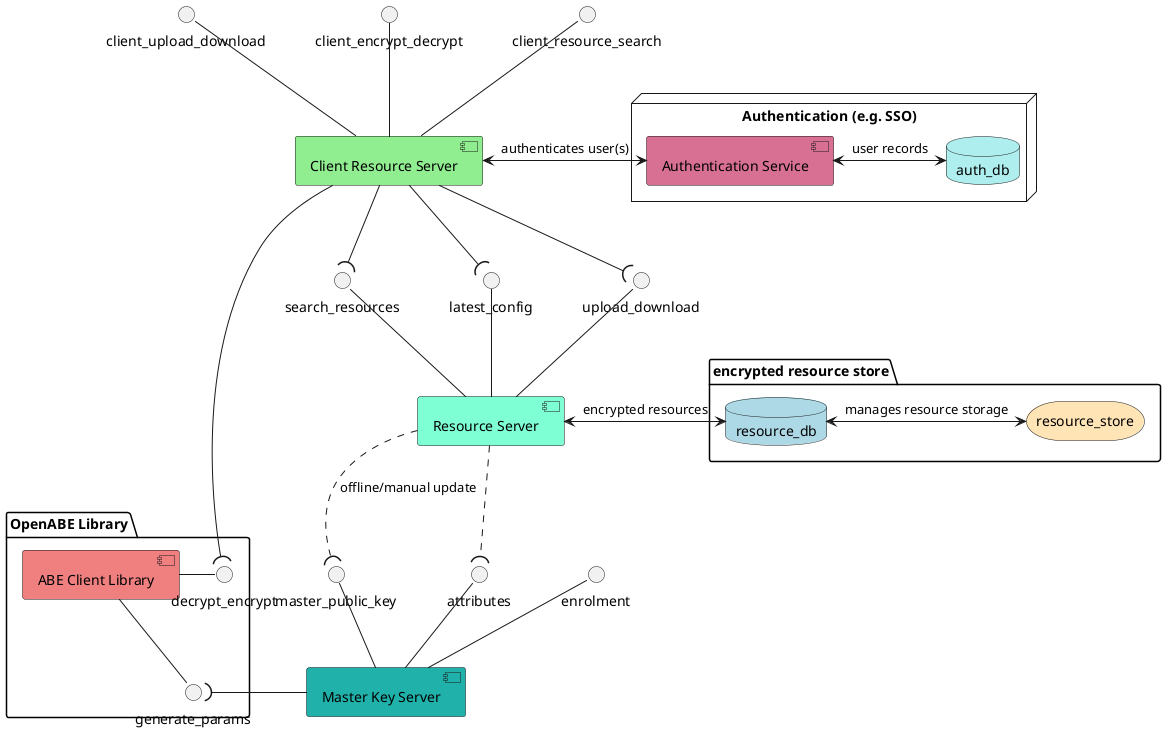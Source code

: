 @startuml

folder "encrypted resource store" {
  storage resource_store #Moccasin
  database resource_db #LightBlue
}

node "Authentication (e.g. SSO)" {
  component [Authentication Service] as a_s #PaleVioletRed
  database auth_db #PaleTurquoise
}

package "OpenABE Library" {
  component [ABE Client Library] as abecl #LightCoral
  generate_params -up- abecl
  decrypt_encrypt -left- abecl
}

'define components
component [Resource Server] as rs #Aquamarine
component [Master Key Server] as mks #LightSeaGreen
component [Client Resource Server] as crs #LightGreen

'define links to deployment entities
rs <-> resource_db: "encrypted resources"
resource_db <-> resource_store: "manages resource storage"
a_s <-right-> auth_db: "user records"
crs <-right-> a_s: "authenticates user(s)"

'define interfaces for mks, rs & abecl
enrolment -- mks
attributes -- mks
master_public_key -- mks
upload_download -- rs
search_resources -- rs
latest_config -- rs

'define use of interfaces for crs, mks & rs
mks -( generate_params
crs -down-( upload_download
crs -down-( search_resources
crs -down-( latest_config
crs -down-( decrypt_encrypt
rs ..( attributes
rs ..( master_public_key: "offline/manual update"

'define interfaces for crs
client_upload_download -- crs
client_encrypt_decrypt -- crs
client_resource_search -- crs

@enduml
